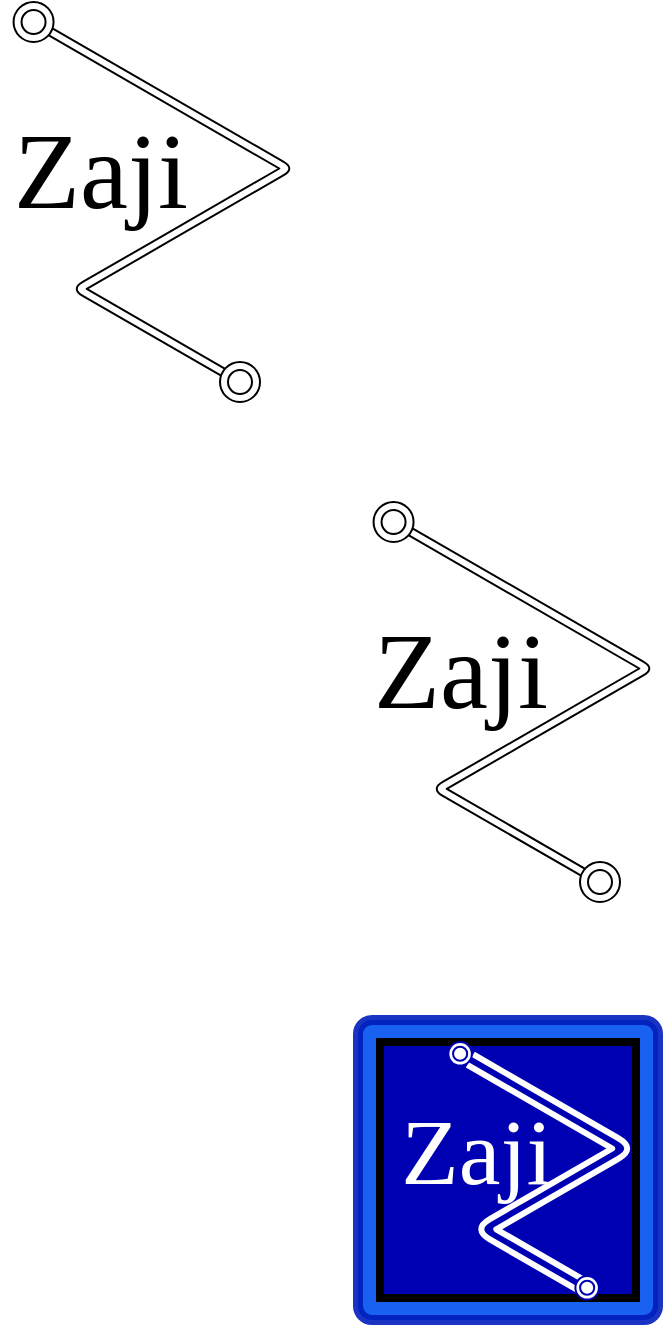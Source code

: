<mxfile version="13.1.14" type="github">
  <diagram id="fd3TSlRkCUW_DkWuyYF7" name="Page-1">
    <mxGraphModel dx="410" dy="461" grid="1" gridSize="10" guides="1" tooltips="1" connect="1" arrows="1" fold="1" page="1" pageScale="1" pageWidth="850" pageHeight="1100" background="#ffffff" math="0" shadow="0" extFonts="Acme^https://fonts.googleapis.com/css?family=Acme">
      <root>
        <mxCell id="0" />
        <mxCell id="1" parent="0" />
        <mxCell id="CTv6-R48E7aExp1AT2_k-21" value="" style="rounded=1;whiteSpace=wrap;html=1;absoluteArcSize=1;arcSize=14;strokeWidth=5;glass=0;fillColor=#0050ef;fontSize=47;fontColor=#ffffff;opacity=90;strokeColor=#001DBC;" vertex="1" parent="1">
          <mxGeometry x="219" y="519" width="150" height="150" as="geometry" />
        </mxCell>
        <mxCell id="CTv6-R48E7aExp1AT2_k-1" value="" style="group;fontStyle=0" vertex="1" connectable="0" parent="1">
          <mxGeometry x="40" y="10" width="130" height="200" as="geometry" />
        </mxCell>
        <mxCell id="XfNiQm2zIUUJR62hFALY-1" value="Zaji" style="text;html=1;align=center;verticalAlign=middle;resizable=0;points=[];autosize=1;rotation=0;strokeWidth=11;fontSize=54;fontFamily=Acme;FType=g;" parent="CTv6-R48E7aExp1AT2_k-1" vertex="1">
          <mxGeometry y="50" width="100" height="70" as="geometry" />
        </mxCell>
        <mxCell id="XfNiQm2zIUUJR62hFALY-6" value="" style="edgeStyle=isometricEdgeStyle;endArrow=none;html=1;fontSize=54;shape=link;elbow=vertical;" parent="CTv6-R48E7aExp1AT2_k-1" target="XfNiQm2zIUUJR62hFALY-9" edge="1">
          <mxGeometry width="50" height="100" relative="1" as="geometry">
            <mxPoint x="120" y="190" as="sourcePoint" />
            <mxPoint x="46.78" y="40" as="targetPoint" />
            <Array as="points">
              <mxPoint x="80" y="120" />
            </Array>
          </mxGeometry>
        </mxCell>
        <mxCell id="XfNiQm2zIUUJR62hFALY-9" value="" style="ellipse;shape=doubleEllipse;whiteSpace=wrap;html=1;aspect=fixed;" parent="CTv6-R48E7aExp1AT2_k-1" vertex="1">
          <mxGeometry x="6.78" width="20" height="20" as="geometry" />
        </mxCell>
        <mxCell id="XfNiQm2zIUUJR62hFALY-17" value="" style="ellipse;shape=doubleEllipse;whiteSpace=wrap;html=1;aspect=fixed;" parent="CTv6-R48E7aExp1AT2_k-1" vertex="1">
          <mxGeometry x="110" y="180" width="20" height="20" as="geometry" />
        </mxCell>
        <mxCell id="CTv6-R48E7aExp1AT2_k-2" value="" style="group" vertex="1" connectable="0" parent="1">
          <mxGeometry x="220" y="260" width="130" height="200" as="geometry" />
        </mxCell>
        <mxCell id="CTv6-R48E7aExp1AT2_k-3" value="Zaji" style="text;html=1;align=center;verticalAlign=middle;resizable=0;points=[];autosize=1;rotation=0;strokeWidth=11;fontSize=54;fontFamily=Acme;FType=g;" vertex="1" parent="CTv6-R48E7aExp1AT2_k-2">
          <mxGeometry y="50" width="100" height="70" as="geometry" />
        </mxCell>
        <mxCell id="CTv6-R48E7aExp1AT2_k-4" value="" style="edgeStyle=isometricEdgeStyle;endArrow=none;html=1;fontSize=54;shape=link;elbow=vertical;" edge="1" parent="CTv6-R48E7aExp1AT2_k-2" target="CTv6-R48E7aExp1AT2_k-5">
          <mxGeometry width="50" height="100" relative="1" as="geometry">
            <mxPoint x="120" y="190" as="sourcePoint" />
            <mxPoint x="46.78" y="40" as="targetPoint" />
            <Array as="points">
              <mxPoint x="80" y="120" />
            </Array>
          </mxGeometry>
        </mxCell>
        <mxCell id="CTv6-R48E7aExp1AT2_k-5" value="" style="ellipse;shape=doubleEllipse;whiteSpace=wrap;html=1;aspect=fixed;" vertex="1" parent="CTv6-R48E7aExp1AT2_k-2">
          <mxGeometry x="6.78" width="20" height="20" as="geometry" />
        </mxCell>
        <mxCell id="CTv6-R48E7aExp1AT2_k-6" value="" style="ellipse;shape=doubleEllipse;whiteSpace=wrap;html=1;aspect=fixed;" vertex="1" parent="CTv6-R48E7aExp1AT2_k-2">
          <mxGeometry x="110" y="180" width="20" height="20" as="geometry" />
        </mxCell>
        <mxCell id="CTv6-R48E7aExp1AT2_k-18" value="" style="whiteSpace=wrap;html=1;strokeWidth=4;fontSize=54;fillColor=#0000B3;" vertex="1" parent="1">
          <mxGeometry x="230" y="530" width="128" height="128" as="geometry" />
        </mxCell>
        <mxCell id="CTv6-R48E7aExp1AT2_k-13" value="" style="group;rounded=0;glass=0;fontColor=#FFFFFF;opacity=20;" vertex="1" connectable="0" parent="1">
          <mxGeometry x="260" y="530" width="80" height="130" as="geometry" />
        </mxCell>
        <mxCell id="CTv6-R48E7aExp1AT2_k-15" value="" style="edgeStyle=isometricEdgeStyle;endArrow=none;html=1;fontSize=54;shape=link;elbow=vertical;strokeColor=#FFFFFF;strokeWidth=3;" edge="1" parent="CTv6-R48E7aExp1AT2_k-13" target="CTv6-R48E7aExp1AT2_k-16">
          <mxGeometry width="50" height="100" relative="1" as="geometry">
            <mxPoint x="73.846" y="123.5" as="sourcePoint" />
            <mxPoint x="28.788" y="26" as="targetPoint" />
            <Array as="points">
              <mxPoint x="49.231" y="78" />
            </Array>
          </mxGeometry>
        </mxCell>
        <mxCell id="CTv6-R48E7aExp1AT2_k-16" value="" style="ellipse;shape=doubleEllipse;whiteSpace=wrap;html=1;aspect=fixed;strokeColor=#0000B3;" vertex="1" parent="CTv6-R48E7aExp1AT2_k-13">
          <mxGeometry x="4.172" width="11.765" height="11.765" as="geometry" />
        </mxCell>
        <mxCell id="CTv6-R48E7aExp1AT2_k-17" value="" style="ellipse;shape=doubleEllipse;whiteSpace=wrap;html=1;aspect=fixed;fillColor=#ffffff;strokeColor=#0000B3;" vertex="1" parent="CTv6-R48E7aExp1AT2_k-13">
          <mxGeometry x="67.692" y="117" width="11.765" height="11.765" as="geometry" />
        </mxCell>
        <mxCell id="CTv6-R48E7aExp1AT2_k-14" value="Zaji" style="text;html=1;align=center;verticalAlign=middle;resizable=0;points=[];autosize=1;rotation=0;strokeWidth=11;fontSize=47;fontFamily=Acme;FType=g;fontColor=#FFFFFF;" vertex="1" parent="1">
          <mxGeometry x="232.69" y="555" width="90" height="60" as="geometry" />
        </mxCell>
      </root>
    </mxGraphModel>
  </diagram>
</mxfile>
